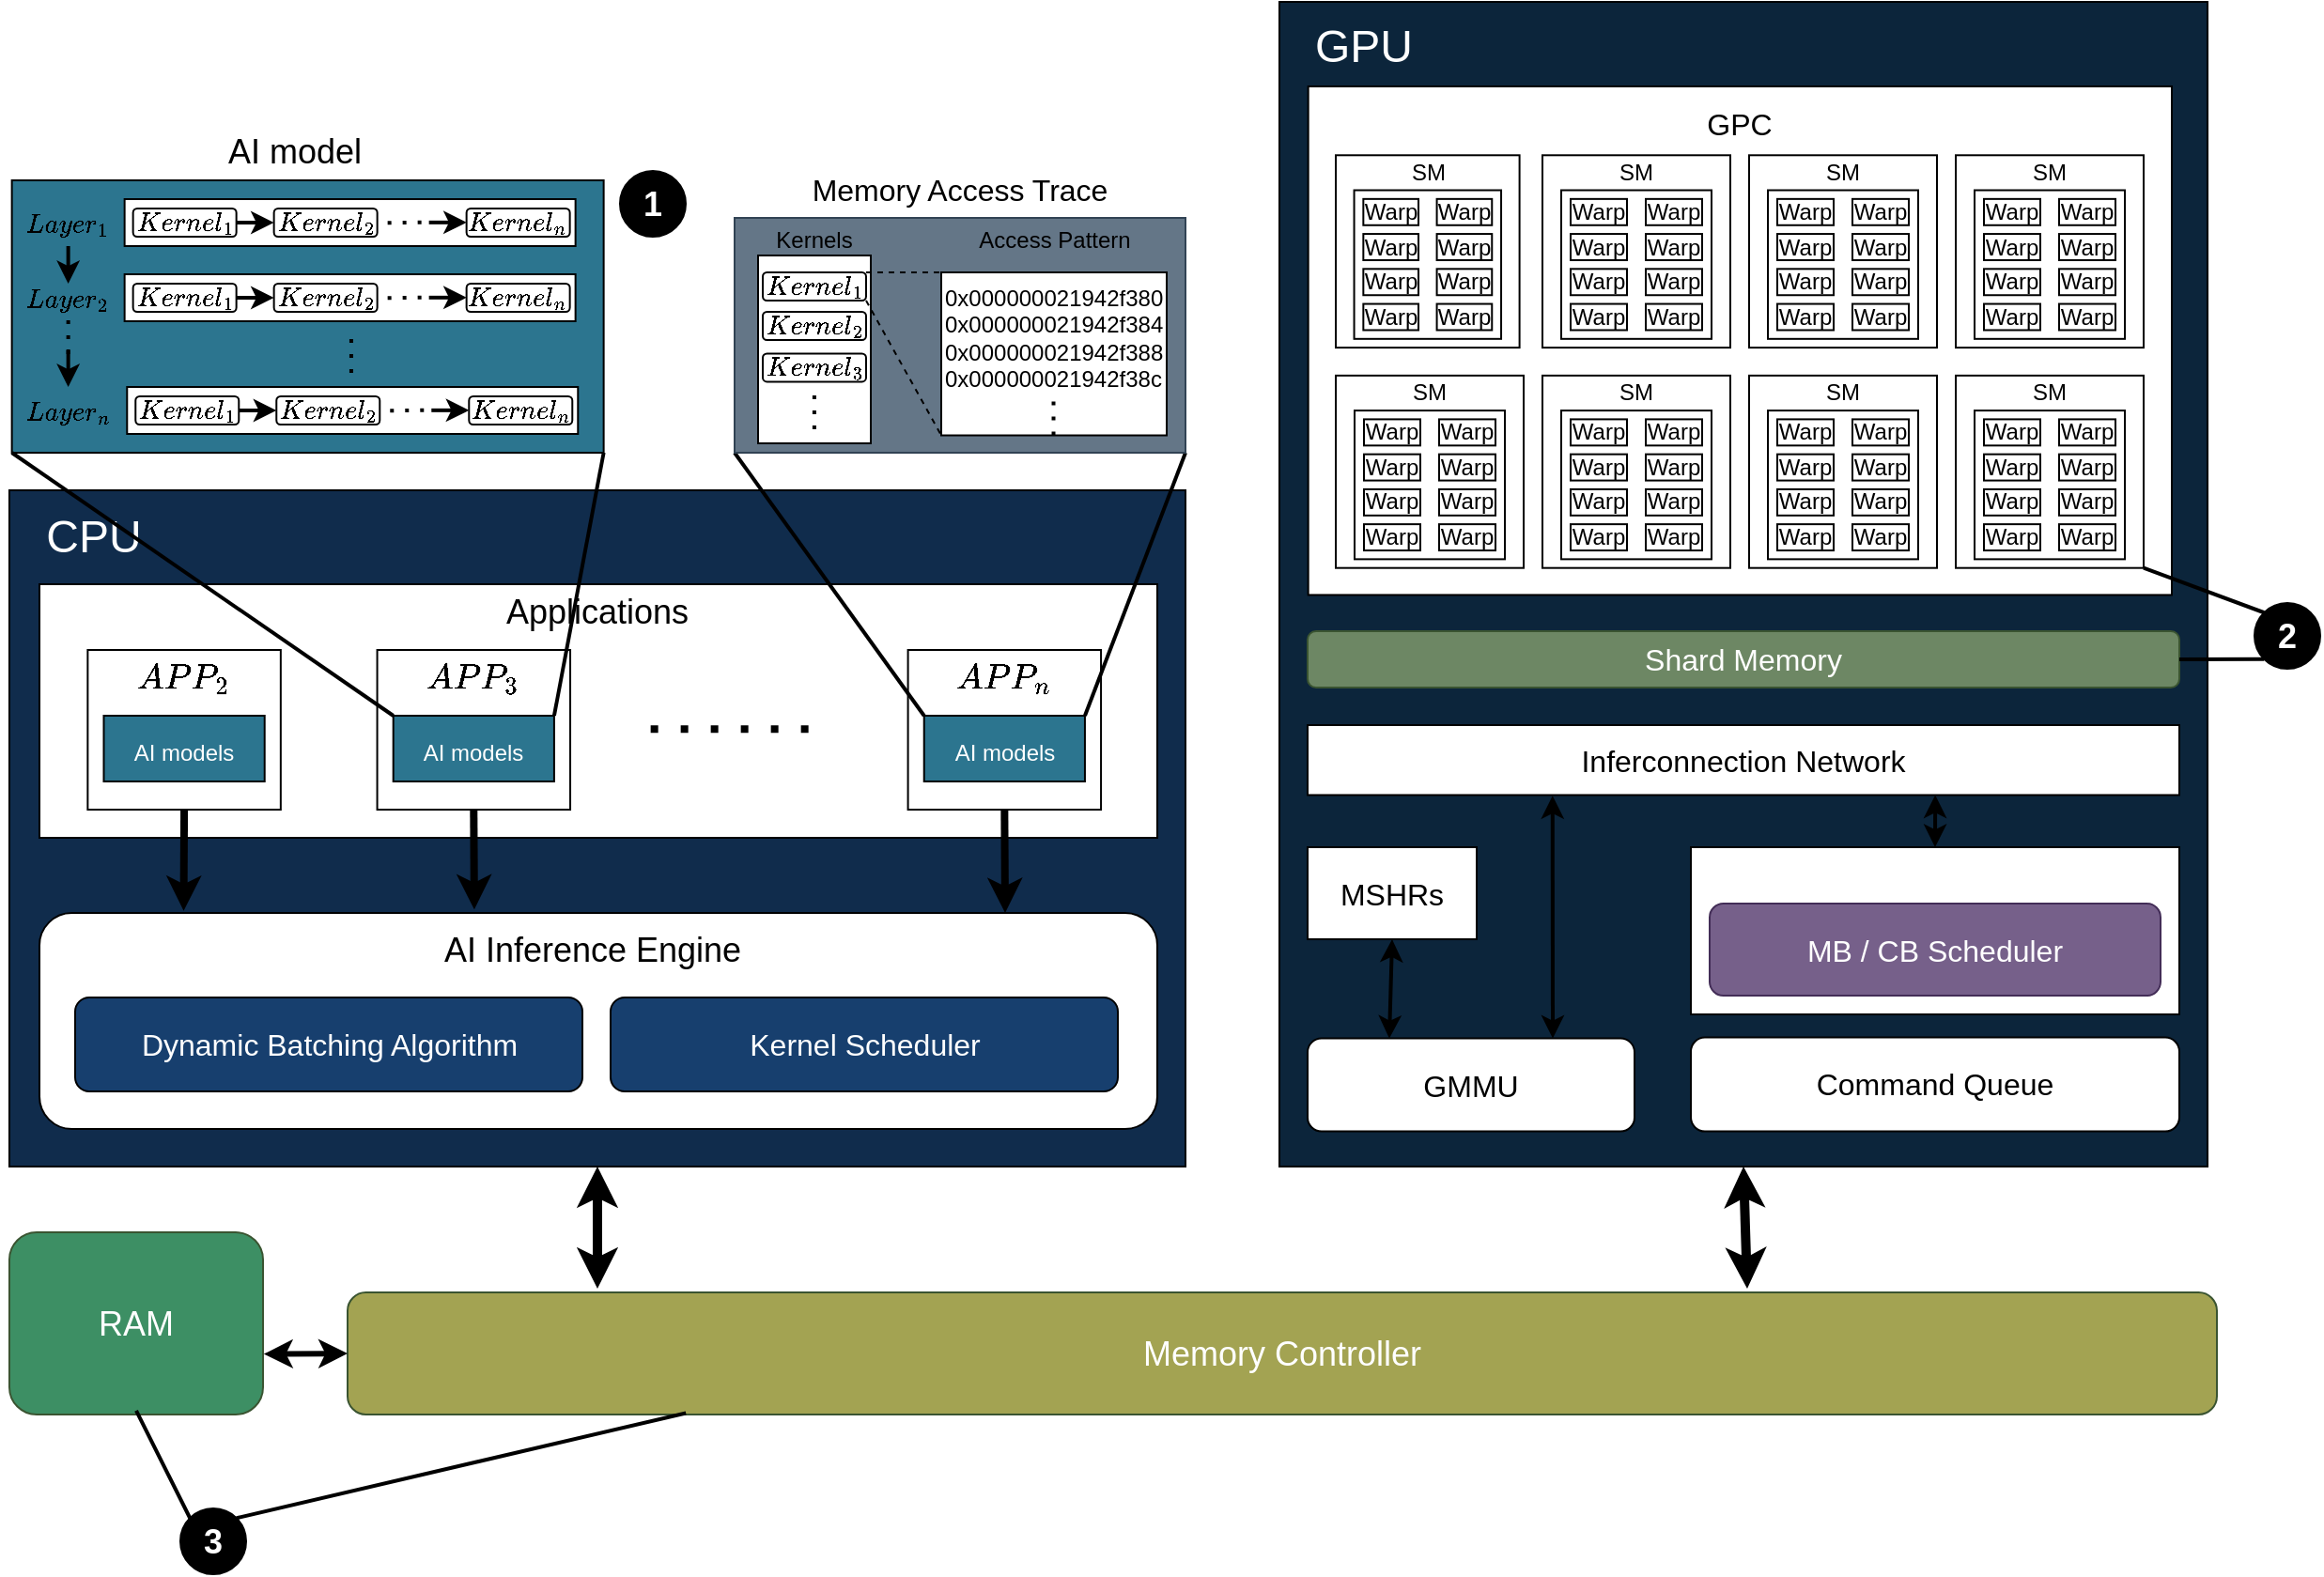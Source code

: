 <mxfile version="20.8.10" type="device" pages="2"><diagram name="Framework" id="-M7D6U7aEvp7IYTkIMqj"><mxGraphModel dx="2026" dy="14" grid="1" gridSize="5" guides="1" tooltips="1" connect="1" arrows="1" fold="1" page="1" pageScale="1" pageWidth="827" pageHeight="1169" background="none" math="1" shadow="0"><root><mxCell id="0lFwS5qkjPLTo9XxPmLD-0"/><mxCell id="O6zM5P91BsrwT857ZJbo-772" value="temp" style="locked=1;" parent="0lFwS5qkjPLTo9XxPmLD-0" visible="0"/><mxCell id="O6zM5P91BsrwT857ZJbo-773" value="" style="group" parent="O6zM5P91BsrwT857ZJbo-772" vertex="1" connectable="0"><mxGeometry x="1140" y="1035" width="1030" height="115" as="geometry"/></mxCell><mxCell id="O6zM5P91BsrwT857ZJbo-774" value="" style="rounded=0;whiteSpace=wrap;html=1;fontSize=16;fillColor=#112F52;fontColor=#333333;strokeColor=#666666;" parent="O6zM5P91BsrwT857ZJbo-773" vertex="1"><mxGeometry width="1030" height="115" as="geometry"/></mxCell><mxCell id="O6zM5P91BsrwT857ZJbo-775" value="&lt;font style=&quot;font-size: 24px;&quot;&gt;HAL&lt;/font&gt;" style="text;html=1;strokeColor=none;fillColor=none;align=center;verticalAlign=middle;whiteSpace=wrap;rounded=0;fontSize=16;" parent="O6zM5P91BsrwT857ZJbo-773" vertex="1"><mxGeometry x="25" y="10" width="60" height="30" as="geometry"/></mxCell><mxCell id="O6zM5P91BsrwT857ZJbo-776" value="&lt;font style=&quot;font-size: 16px;&quot;&gt;GPU Driver&lt;/font&gt;" style="rounded=1;whiteSpace=wrap;html=1;fontSize=16;fillColor=default;" parent="O6zM5P91BsrwT857ZJbo-773" vertex="1"><mxGeometry x="45" y="50" width="940" height="45" as="geometry"/></mxCell><mxCell id="O6zM5P91BsrwT857ZJbo-1208" value="" style="group" parent="O6zM5P91BsrwT857ZJbo-772" vertex="1" connectable="0"><mxGeometry x="905" y="1038.76" width="97.5" height="125" as="geometry"/></mxCell><mxCell id="O6zM5P91BsrwT857ZJbo-1209" value="" style="shape=cylinder3;whiteSpace=wrap;html=1;boundedLbl=1;backgroundOutline=1;size=12.718;rounded=1;strokeColor=#CCCCCC;fontSize=16;fontColor=#ffffff;fillColor=#000000;" parent="O6zM5P91BsrwT857ZJbo-1208" vertex="1"><mxGeometry y="10" width="97.5" height="90" as="geometry"/></mxCell><mxCell id="O6zM5P91BsrwT857ZJbo-1210" value="" style="shape=cylinder3;whiteSpace=wrap;html=1;boundedLbl=1;backgroundOutline=1;size=9;rounded=1;strokeColor=#CCCCCC;fontSize=16;fontColor=#ffffff;fillColor=#000000;" parent="O6zM5P91BsrwT857ZJbo-1208" vertex="1"><mxGeometry y="10" width="97.5" height="70" as="geometry"/></mxCell><mxCell id="O6zM5P91BsrwT857ZJbo-1211" value="" style="shape=cylinder3;whiteSpace=wrap;html=1;boundedLbl=1;backgroundOutline=1;size=9;rounded=1;strokeColor=#CCCCCC;fontSize=16;fontColor=#ffffff;fillColor=#000000;" parent="O6zM5P91BsrwT857ZJbo-1208" vertex="1"><mxGeometry y="5" width="97.5" height="60" as="geometry"/></mxCell><mxCell id="O6zM5P91BsrwT857ZJbo-1212" value="" style="shape=cylinder3;whiteSpace=wrap;html=1;boundedLbl=1;backgroundOutline=1;size=9;rounded=1;strokeColor=#CCCCCC;fontSize=16;fontColor=#ffffff;fillColor=#000000;" parent="O6zM5P91BsrwT857ZJbo-1208" vertex="1"><mxGeometry width="97.5" height="50" as="geometry"/></mxCell><mxCell id="O6zM5P91BsrwT857ZJbo-1213" value="" style="shape=cylinder3;whiteSpace=wrap;html=1;boundedLbl=1;backgroundOutline=1;size=9;rounded=1;strokeColor=#CCCCCC;fontSize=16;fontColor=#ffffff;fillColor=#000000;" parent="O6zM5P91BsrwT857ZJbo-1208" vertex="1"><mxGeometry width="97.5" height="35" as="geometry"/></mxCell><mxCell id="O6zM5P91BsrwT857ZJbo-1214" value="SSD" style="text;html=1;strokeColor=none;fillColor=none;align=center;verticalAlign=middle;whiteSpace=wrap;rounded=0;fontSize=16;fontColor=#FFFFFF;" parent="O6zM5P91BsrwT857ZJbo-1208" vertex="1"><mxGeometry x="18.75" y="100" width="60" height="30" as="geometry"/></mxCell><mxCell id="O6zM5P91BsrwT857ZJbo-1215" style="edgeStyle=none;html=1;entryX=0.208;entryY=1.006;entryDx=0;entryDy=0;entryPerimeter=0;strokeColor=default;strokeWidth=4;fontSize=18;startArrow=classic;startFill=1;endArrow=classic;endFill=1;" parent="O6zM5P91BsrwT857ZJbo-772" edge="1"><mxGeometry relative="1" as="geometry"><mxPoint x="953.25" y="1050.76" as="sourcePoint"/><mxPoint x="954.21" y="999" as="targetPoint"/></mxGeometry></mxCell><mxCell id="0lFwS5qkjPLTo9XxPmLD-1" value="Bus" style="locked=1;" parent="0lFwS5qkjPLTo9XxPmLD-0"/><mxCell id="O6zM5P91BsrwT857ZJbo-1096" value="" style="endArrow=classic;html=1;strokeColor=default;strokeWidth=5;fontSize=18;entryX=0.5;entryY=1;entryDx=0;entryDy=0;startArrow=classic;startFill=1;" parent="0lFwS5qkjPLTo9XxPmLD-1" target="O6zM5P91BsrwT857ZJbo-800" edge="1"><mxGeometry width="50" height="50" relative="1" as="geometry"><mxPoint x="1320" y="2040" as="sourcePoint"/><mxPoint x="1791" y="2017" as="targetPoint"/></mxGeometry></mxCell><mxCell id="O6zM5P91BsrwT857ZJbo-1108" value="" style="endArrow=classic;html=1;strokeColor=default;strokeWidth=5;fontSize=18;entryX=0.5;entryY=1;entryDx=0;entryDy=0;startArrow=classic;startFill=1;" parent="0lFwS5qkjPLTo9XxPmLD-1" target="O6zM5P91BsrwT857ZJbo-1024" edge="1"><mxGeometry width="50" height="50" relative="1" as="geometry"><mxPoint x="708" y="2040" as="sourcePoint"/><mxPoint x="658.02" y="1917.76" as="targetPoint"/></mxGeometry></mxCell><mxCell id="O6zM5P91BsrwT857ZJbo-1205" value="Memory Controller" style="rounded=1;whiteSpace=wrap;html=1;fontSize=18;fillColor=#A3A352;fontColor=#ffffff;strokeColor=#3A5431;" parent="0lFwS5qkjPLTo9XxPmLD-1" vertex="1"><mxGeometry x="575" y="2042" width="995" height="65" as="geometry"/></mxCell><mxCell id="O6zM5P91BsrwT857ZJbo-1206" value="RAM" style="rounded=1;whiteSpace=wrap;html=1;fontSize=18;fillColor=#3D8F64;fontColor=#ffffff;strokeColor=#3A5431;" parent="0lFwS5qkjPLTo9XxPmLD-1" vertex="1"><mxGeometry x="395" y="2010" width="135" height="97" as="geometry"/></mxCell><mxCell id="O6zM5P91BsrwT857ZJbo-1207" value="" style="endArrow=classic;html=1;strokeColor=default;strokeWidth=3;fontSize=18;entryX=0;entryY=0.5;entryDx=0;entryDy=0;startArrow=classic;startFill=1;exitX=1.003;exitY=0.668;exitDx=0;exitDy=0;exitPerimeter=0;" parent="0lFwS5qkjPLTo9XxPmLD-1" source="O6zM5P91BsrwT857ZJbo-1206" target="O6zM5P91BsrwT857ZJbo-1205" edge="1"><mxGeometry width="50" height="50" relative="1" as="geometry"><mxPoint x="535" y="2075" as="sourcePoint"/><mxPoint x="251.02" y="2172" as="targetPoint"/></mxGeometry></mxCell><mxCell id="O6zM5P91BsrwT857ZJbo-797" value="GPU" style="locked=1;" parent="0lFwS5qkjPLTo9XxPmLD-0"/><mxCell id="O6zM5P91BsrwT857ZJbo-800" value="" style="rounded=0;whiteSpace=wrap;html=1;fontSize=16;fillColor=#0C253B;container=0;" parent="O6zM5P91BsrwT857ZJbo-797" vertex="1"><mxGeometry x="1071" y="1355" width="494" height="620" as="geometry"/></mxCell><mxCell id="O6zM5P91BsrwT857ZJbo-801" value="&lt;font style=&quot;font-size: 24px;&quot;&gt;GPU&lt;/font&gt;" style="text;html=1;strokeColor=none;fillColor=none;align=center;verticalAlign=middle;whiteSpace=wrap;rounded=0;fontSize=16;fontColor=#FFFFFF;" parent="O6zM5P91BsrwT857ZJbo-797" vertex="1"><mxGeometry x="1086.33" y="1365.001" width="60" height="27.931" as="geometry"/></mxCell><mxCell id="O6zM5P91BsrwT857ZJbo-802" value="&lt;font style=&quot;font-size: 16px;&quot;&gt;Inferconnection Network&lt;/font&gt;" style="rounded=0;whiteSpace=wrap;html=1;fillColor=default;fontSize=16;" parent="O6zM5P91BsrwT857ZJbo-797" vertex="1"><mxGeometry x="1086" y="1740" width="464" height="37.24" as="geometry"/></mxCell><mxCell id="O6zM5P91BsrwT857ZJbo-1019" value="&lt;font style=&quot;font-size: 16px;&quot;&gt;Command Queue&lt;/font&gt;" style="rounded=1;whiteSpace=wrap;html=1;fontSize=16;fillColor=default;" parent="O6zM5P91BsrwT857ZJbo-797" vertex="1"><mxGeometry x="1290" y="1906.31" width="260" height="50" as="geometry"/></mxCell><mxCell id="O6zM5P91BsrwT857ZJbo-1020" style="edgeStyle=none;html=1;strokeWidth=2;fontSize=18;startArrow=classic;startFill=1;entryX=0.72;entryY=1;entryDx=0;entryDy=0;exitX=0.5;exitY=0;exitDx=0;exitDy=0;entryPerimeter=0;" parent="O6zM5P91BsrwT857ZJbo-797" source="O6zM5P91BsrwT857ZJbo-1021" target="O6zM5P91BsrwT857ZJbo-802" edge="1"><mxGeometry relative="1" as="geometry"><mxPoint x="1563" y="1791.31" as="sourcePoint"/><mxPoint x="1802" y="1764.31" as="targetPoint"/></mxGeometry></mxCell><mxCell id="O6zM5P91BsrwT857ZJbo-1017" value="&lt;font style=&quot;font-size: 16px;&quot;&gt;GMMU&lt;/font&gt;" style="rounded=1;whiteSpace=wrap;html=1;fontSize=16;fillColor=default;" parent="O6zM5P91BsrwT857ZJbo-797" vertex="1"><mxGeometry x="1086" y="1906.76" width="174" height="49.55" as="geometry"/></mxCell><mxCell id="O6zM5P91BsrwT857ZJbo-1018" value="" style="endArrow=classic;startArrow=classic;html=1;fontSize=16;strokeWidth=2;exitX=0.75;exitY=0;exitDx=0;exitDy=0;entryX=0.281;entryY=1.01;entryDx=0;entryDy=0;entryPerimeter=0;" parent="O6zM5P91BsrwT857ZJbo-797" source="O6zM5P91BsrwT857ZJbo-1017" target="O6zM5P91BsrwT857ZJbo-802" edge="1"><mxGeometry width="50" height="50" relative="1" as="geometry"><mxPoint x="1556.13" y="1828.448" as="sourcePoint"/><mxPoint x="1243" y="1761.31" as="targetPoint"/></mxGeometry></mxCell><mxCell id="O6zM5P91BsrwT857ZJbo-1203" value="&lt;font style=&quot;font-size: 16px;&quot;&gt;MSHRs&lt;/font&gt;" style="rounded=0;whiteSpace=wrap;html=1;fontSize=16;fillColor=default;" parent="O6zM5P91BsrwT857ZJbo-797" vertex="1"><mxGeometry x="1086" y="1805" width="90" height="49" as="geometry"/></mxCell><mxCell id="O6zM5P91BsrwT857ZJbo-1204" value="" style="endArrow=classic;startArrow=classic;html=1;fontSize=16;strokeWidth=2;exitX=0.25;exitY=0;exitDx=0;exitDy=0;entryX=0.5;entryY=1;entryDx=0;entryDy=0;" parent="O6zM5P91BsrwT857ZJbo-797" source="O6zM5P91BsrwT857ZJbo-1017" target="O6zM5P91BsrwT857ZJbo-1203" edge="1"><mxGeometry width="50" height="50" relative="1" as="geometry"><mxPoint x="1190.75" y="1906.31" as="sourcePoint"/><mxPoint x="1131" y="1855" as="targetPoint"/></mxGeometry></mxCell><mxCell id="203" value="&lt;font style=&quot;font-size: 16px;&quot;&gt;Shard Memory&lt;/font&gt;" style="rounded=1;whiteSpace=wrap;html=1;fillColor=#6d8764;fontSize=16;fontColor=#ffffff;strokeColor=#3A5431;" parent="O6zM5P91BsrwT857ZJbo-797" vertex="1"><mxGeometry x="1086" y="1690" width="464" height="30" as="geometry"/></mxCell><mxCell id="clCKV_b47Eeb2iR4vhDt-237" value="" style="group" parent="O6zM5P91BsrwT857ZJbo-797" vertex="1" connectable="0"><mxGeometry x="1290" y="1805" width="260" height="89" as="geometry"/></mxCell><mxCell id="O6zM5P91BsrwT857ZJbo-1021" value="" style="rounded=0;whiteSpace=wrap;html=1;fontSize=16;fillColor=default;" parent="clCKV_b47Eeb2iR4vhDt-237" vertex="1"><mxGeometry width="260" height="89" as="geometry"/></mxCell><mxCell id="O6zM5P91BsrwT857ZJbo-1200" value="&lt;font style=&quot;font-size: 16px;&quot;&gt;GPU Controller&lt;/font&gt;" style="text;html=1;strokeColor=none;fillColor=none;align=center;verticalAlign=middle;whiteSpace=wrap;rounded=0;fontSize=16;fontColor=#FFFFFF;" parent="clCKV_b47Eeb2iR4vhDt-237" vertex="1"><mxGeometry x="62.5" width="135" height="30" as="geometry"/></mxCell><mxCell id="O6zM5P91BsrwT857ZJbo-1201" value="MB / CB Scheduler" style="rounded=1;whiteSpace=wrap;html=1;strokeColor=#432D57;fontSize=16;fontColor=#ffffff;fillColor=#76608a;" parent="clCKV_b47Eeb2iR4vhDt-237" vertex="1"><mxGeometry x="10" y="30" width="240" height="49" as="geometry"/></mxCell><mxCell id="clCKV_b47Eeb2iR4vhDt-243" value="" style="group" parent="O6zM5P91BsrwT857ZJbo-797" vertex="1" connectable="0"><mxGeometry x="1086.33" y="1400" width="459.67" height="270.72" as="geometry"/></mxCell><mxCell id="O6zM5P91BsrwT857ZJbo-805" value="" style="rounded=0;whiteSpace=wrap;html=1;fillColor=default;" parent="clCKV_b47Eeb2iR4vhDt-243" vertex="1"><mxGeometry width="459.67" height="270.72" as="geometry"/></mxCell><mxCell id="O6zM5P91BsrwT857ZJbo-870" value="" style="group" parent="clCKV_b47Eeb2iR4vhDt-243" vertex="1" connectable="0"><mxGeometry x="124.67" y="25.004" width="100" height="125.69" as="geometry"/></mxCell><mxCell id="O6zM5P91BsrwT857ZJbo-871" value="" style="rounded=0;whiteSpace=wrap;html=1;fillColor=default;" parent="O6zM5P91BsrwT857ZJbo-870" vertex="1"><mxGeometry y="11.64" width="100" height="102.414" as="geometry"/></mxCell><mxCell id="O6zM5P91BsrwT857ZJbo-872" value="SM" style="text;html=1;strokeColor=none;fillColor=none;align=center;verticalAlign=middle;whiteSpace=wrap;rounded=0;" parent="O6zM5P91BsrwT857ZJbo-870" vertex="1"><mxGeometry x="20" y="16.295" width="60" height="9.31" as="geometry"/></mxCell><mxCell id="O6zM5P91BsrwT857ZJbo-873" value="" style="rounded=0;whiteSpace=wrap;html=1;fillColor=none;" parent="O6zM5P91BsrwT857ZJbo-870" vertex="1"><mxGeometry x="10" y="30.261" width="80" height="79.138" as="geometry"/></mxCell><mxCell id="O6zM5P91BsrwT857ZJbo-874" value="Warp" style="rounded=0;whiteSpace=wrap;html=1;fillColor=none;" parent="O6zM5P91BsrwT857ZJbo-870" vertex="1"><mxGeometry x="15" y="34.916" width="30" height="13.966" as="geometry"/></mxCell><mxCell id="O6zM5P91BsrwT857ZJbo-875" value="Warp" style="rounded=0;whiteSpace=wrap;html=1;fillColor=none;" parent="O6zM5P91BsrwT857ZJbo-870" vertex="1"><mxGeometry x="15" y="53.537" width="30" height="13.966" as="geometry"/></mxCell><mxCell id="O6zM5P91BsrwT857ZJbo-876" value="Warp" style="rounded=0;whiteSpace=wrap;html=1;fillColor=none;" parent="O6zM5P91BsrwT857ZJbo-870" vertex="1"><mxGeometry x="15" y="72.157" width="30" height="13.966" as="geometry"/></mxCell><mxCell id="O6zM5P91BsrwT857ZJbo-877" value="Warp" style="rounded=0;whiteSpace=wrap;html=1;fillColor=none;" parent="O6zM5P91BsrwT857ZJbo-870" vertex="1"><mxGeometry x="15" y="90.778" width="30" height="13.966" as="geometry"/></mxCell><mxCell id="O6zM5P91BsrwT857ZJbo-878" value="Warp" style="rounded=0;whiteSpace=wrap;html=1;fillColor=none;" parent="O6zM5P91BsrwT857ZJbo-870" vertex="1"><mxGeometry x="55" y="34.916" width="30" height="13.966" as="geometry"/></mxCell><mxCell id="O6zM5P91BsrwT857ZJbo-879" value="Warp" style="rounded=0;whiteSpace=wrap;html=1;fillColor=none;" parent="O6zM5P91BsrwT857ZJbo-870" vertex="1"><mxGeometry x="55" y="53.537" width="30" height="13.966" as="geometry"/></mxCell><mxCell id="O6zM5P91BsrwT857ZJbo-880" value="Warp" style="rounded=0;whiteSpace=wrap;html=1;fillColor=none;" parent="O6zM5P91BsrwT857ZJbo-870" vertex="1"><mxGeometry x="55" y="72.157" width="30" height="13.966" as="geometry"/></mxCell><mxCell id="O6zM5P91BsrwT857ZJbo-881" value="Warp" style="rounded=0;whiteSpace=wrap;html=1;fillColor=none;" parent="O6zM5P91BsrwT857ZJbo-870" vertex="1"><mxGeometry x="55" y="90.778" width="30" height="13.966" as="geometry"/></mxCell><mxCell id="O6zM5P91BsrwT857ZJbo-883" value="" style="group" parent="clCKV_b47Eeb2iR4vhDt-243" vertex="1" connectable="0"><mxGeometry x="234.67" y="25.004" width="100" height="125.69" as="geometry"/></mxCell><mxCell id="O6zM5P91BsrwT857ZJbo-884" value="" style="rounded=0;whiteSpace=wrap;html=1;fillColor=default;" parent="O6zM5P91BsrwT857ZJbo-883" vertex="1"><mxGeometry y="11.64" width="100" height="102.414" as="geometry"/></mxCell><mxCell id="O6zM5P91BsrwT857ZJbo-885" value="SM" style="text;html=1;strokeColor=none;fillColor=none;align=center;verticalAlign=middle;whiteSpace=wrap;rounded=0;" parent="O6zM5P91BsrwT857ZJbo-883" vertex="1"><mxGeometry x="20" y="16.295" width="60" height="9.31" as="geometry"/></mxCell><mxCell id="O6zM5P91BsrwT857ZJbo-886" value="" style="rounded=0;whiteSpace=wrap;html=1;fillColor=none;" parent="O6zM5P91BsrwT857ZJbo-883" vertex="1"><mxGeometry x="10" y="30.261" width="80" height="79.138" as="geometry"/></mxCell><mxCell id="O6zM5P91BsrwT857ZJbo-887" value="Warp" style="rounded=0;whiteSpace=wrap;html=1;fillColor=none;" parent="O6zM5P91BsrwT857ZJbo-883" vertex="1"><mxGeometry x="15" y="34.916" width="30" height="13.966" as="geometry"/></mxCell><mxCell id="O6zM5P91BsrwT857ZJbo-888" value="Warp" style="rounded=0;whiteSpace=wrap;html=1;fillColor=none;" parent="O6zM5P91BsrwT857ZJbo-883" vertex="1"><mxGeometry x="15" y="53.537" width="30" height="13.966" as="geometry"/></mxCell><mxCell id="O6zM5P91BsrwT857ZJbo-889" value="Warp" style="rounded=0;whiteSpace=wrap;html=1;fillColor=none;" parent="O6zM5P91BsrwT857ZJbo-883" vertex="1"><mxGeometry x="15" y="72.157" width="30" height="13.966" as="geometry"/></mxCell><mxCell id="O6zM5P91BsrwT857ZJbo-890" value="Warp" style="rounded=0;whiteSpace=wrap;html=1;fillColor=none;" parent="O6zM5P91BsrwT857ZJbo-883" vertex="1"><mxGeometry x="15" y="90.778" width="30" height="13.966" as="geometry"/></mxCell><mxCell id="O6zM5P91BsrwT857ZJbo-891" value="Warp" style="rounded=0;whiteSpace=wrap;html=1;fillColor=none;" parent="O6zM5P91BsrwT857ZJbo-883" vertex="1"><mxGeometry x="55" y="34.916" width="30" height="13.966" as="geometry"/></mxCell><mxCell id="O6zM5P91BsrwT857ZJbo-892" value="Warp" style="rounded=0;whiteSpace=wrap;html=1;fillColor=none;" parent="O6zM5P91BsrwT857ZJbo-883" vertex="1"><mxGeometry x="55" y="53.537" width="30" height="13.966" as="geometry"/></mxCell><mxCell id="O6zM5P91BsrwT857ZJbo-893" value="Warp" style="rounded=0;whiteSpace=wrap;html=1;fillColor=none;" parent="O6zM5P91BsrwT857ZJbo-883" vertex="1"><mxGeometry x="55" y="72.157" width="30" height="13.966" as="geometry"/></mxCell><mxCell id="O6zM5P91BsrwT857ZJbo-894" value="Warp" style="rounded=0;whiteSpace=wrap;html=1;fillColor=none;" parent="O6zM5P91BsrwT857ZJbo-883" vertex="1"><mxGeometry x="55" y="90.778" width="30" height="13.966" as="geometry"/></mxCell><mxCell id="O6zM5P91BsrwT857ZJbo-896" value="" style="group" parent="clCKV_b47Eeb2iR4vhDt-243" vertex="1" connectable="0"><mxGeometry x="344.67" y="25.004" width="100" height="125.69" as="geometry"/></mxCell><mxCell id="O6zM5P91BsrwT857ZJbo-897" value="" style="rounded=0;whiteSpace=wrap;html=1;fillColor=default;" parent="O6zM5P91BsrwT857ZJbo-896" vertex="1"><mxGeometry y="11.64" width="100" height="102.414" as="geometry"/></mxCell><mxCell id="O6zM5P91BsrwT857ZJbo-898" value="SM" style="text;html=1;strokeColor=none;fillColor=none;align=center;verticalAlign=middle;whiteSpace=wrap;rounded=0;" parent="O6zM5P91BsrwT857ZJbo-896" vertex="1"><mxGeometry x="20" y="16.295" width="60" height="9.31" as="geometry"/></mxCell><mxCell id="O6zM5P91BsrwT857ZJbo-899" value="" style="rounded=0;whiteSpace=wrap;html=1;fillColor=none;" parent="O6zM5P91BsrwT857ZJbo-896" vertex="1"><mxGeometry x="10" y="30.261" width="80" height="79.138" as="geometry"/></mxCell><mxCell id="O6zM5P91BsrwT857ZJbo-900" value="Warp" style="rounded=0;whiteSpace=wrap;html=1;fillColor=none;" parent="O6zM5P91BsrwT857ZJbo-896" vertex="1"><mxGeometry x="15" y="34.916" width="30" height="13.966" as="geometry"/></mxCell><mxCell id="O6zM5P91BsrwT857ZJbo-901" value="Warp" style="rounded=0;whiteSpace=wrap;html=1;fillColor=none;" parent="O6zM5P91BsrwT857ZJbo-896" vertex="1"><mxGeometry x="15" y="53.537" width="30" height="13.966" as="geometry"/></mxCell><mxCell id="O6zM5P91BsrwT857ZJbo-902" value="Warp" style="rounded=0;whiteSpace=wrap;html=1;fillColor=none;" parent="O6zM5P91BsrwT857ZJbo-896" vertex="1"><mxGeometry x="15" y="72.157" width="30" height="13.966" as="geometry"/></mxCell><mxCell id="O6zM5P91BsrwT857ZJbo-903" value="Warp" style="rounded=0;whiteSpace=wrap;html=1;fillColor=none;" parent="O6zM5P91BsrwT857ZJbo-896" vertex="1"><mxGeometry x="15" y="90.778" width="30" height="13.966" as="geometry"/></mxCell><mxCell id="O6zM5P91BsrwT857ZJbo-904" value="Warp" style="rounded=0;whiteSpace=wrap;html=1;fillColor=none;" parent="O6zM5P91BsrwT857ZJbo-896" vertex="1"><mxGeometry x="55" y="34.916" width="30" height="13.966" as="geometry"/></mxCell><mxCell id="O6zM5P91BsrwT857ZJbo-905" value="Warp" style="rounded=0;whiteSpace=wrap;html=1;fillColor=none;" parent="O6zM5P91BsrwT857ZJbo-896" vertex="1"><mxGeometry x="55" y="53.537" width="30" height="13.966" as="geometry"/></mxCell><mxCell id="O6zM5P91BsrwT857ZJbo-906" value="Warp" style="rounded=0;whiteSpace=wrap;html=1;fillColor=none;" parent="O6zM5P91BsrwT857ZJbo-896" vertex="1"><mxGeometry x="55" y="72.157" width="30" height="13.966" as="geometry"/></mxCell><mxCell id="O6zM5P91BsrwT857ZJbo-907" value="Warp" style="rounded=0;whiteSpace=wrap;html=1;fillColor=none;" parent="O6zM5P91BsrwT857ZJbo-896" vertex="1"><mxGeometry x="55" y="90.778" width="30" height="13.966" as="geometry"/></mxCell><mxCell id="O6zM5P91BsrwT857ZJbo-909" value="GPC" style="text;html=1;strokeColor=none;fillColor=none;align=center;verticalAlign=middle;whiteSpace=wrap;rounded=0;fontSize=16;" parent="clCKV_b47Eeb2iR4vhDt-243" vertex="1"><mxGeometry x="199.84" y="15.003" width="60" height="9.31" as="geometry"/></mxCell><mxCell id="O6zM5P91BsrwT857ZJbo-818" value="" style="group" parent="clCKV_b47Eeb2iR4vhDt-243" vertex="1" connectable="0"><mxGeometry x="14.67" y="139.999" width="100" height="125.69" as="geometry"/></mxCell><mxCell id="O6zM5P91BsrwT857ZJbo-819" value="" style="rounded=0;whiteSpace=wrap;html=1;fillColor=default;" parent="O6zM5P91BsrwT857ZJbo-818" vertex="1"><mxGeometry y="13.93" width="100" height="102.414" as="geometry"/></mxCell><mxCell id="O6zM5P91BsrwT857ZJbo-820" value="SM" style="text;html=1;strokeColor=none;fillColor=none;align=center;verticalAlign=middle;whiteSpace=wrap;rounded=0;" parent="O6zM5P91BsrwT857ZJbo-818" vertex="1"><mxGeometry x="20" y="18.585" width="60" height="9.31" as="geometry"/></mxCell><mxCell id="O6zM5P91BsrwT857ZJbo-821" value="" style="rounded=0;whiteSpace=wrap;html=1;fillColor=none;" parent="O6zM5P91BsrwT857ZJbo-818" vertex="1"><mxGeometry x="10" y="32.551" width="80" height="79.138" as="geometry"/></mxCell><mxCell id="O6zM5P91BsrwT857ZJbo-822" value="Warp" style="rounded=0;whiteSpace=wrap;html=1;fillColor=none;" parent="O6zM5P91BsrwT857ZJbo-818" vertex="1"><mxGeometry x="15" y="37.206" width="30" height="13.966" as="geometry"/></mxCell><mxCell id="O6zM5P91BsrwT857ZJbo-823" value="Warp" style="rounded=0;whiteSpace=wrap;html=1;fillColor=none;" parent="O6zM5P91BsrwT857ZJbo-818" vertex="1"><mxGeometry x="15" y="55.827" width="30" height="13.966" as="geometry"/></mxCell><mxCell id="O6zM5P91BsrwT857ZJbo-824" value="Warp" style="rounded=0;whiteSpace=wrap;html=1;fillColor=none;" parent="O6zM5P91BsrwT857ZJbo-818" vertex="1"><mxGeometry x="15" y="74.447" width="30" height="13.966" as="geometry"/></mxCell><mxCell id="O6zM5P91BsrwT857ZJbo-825" value="Warp" style="rounded=0;whiteSpace=wrap;html=1;fillColor=none;" parent="O6zM5P91BsrwT857ZJbo-818" vertex="1"><mxGeometry x="15" y="93.068" width="30" height="13.966" as="geometry"/></mxCell><mxCell id="O6zM5P91BsrwT857ZJbo-826" value="Warp" style="rounded=0;whiteSpace=wrap;html=1;fillColor=none;" parent="O6zM5P91BsrwT857ZJbo-818" vertex="1"><mxGeometry x="55" y="37.206" width="30" height="13.966" as="geometry"/></mxCell><mxCell id="O6zM5P91BsrwT857ZJbo-827" value="Warp" style="rounded=0;whiteSpace=wrap;html=1;fillColor=none;" parent="O6zM5P91BsrwT857ZJbo-818" vertex="1"><mxGeometry x="55" y="55.827" width="30" height="13.966" as="geometry"/></mxCell><mxCell id="O6zM5P91BsrwT857ZJbo-828" value="Warp" style="rounded=0;whiteSpace=wrap;html=1;fillColor=none;" parent="O6zM5P91BsrwT857ZJbo-818" vertex="1"><mxGeometry x="55" y="74.447" width="30" height="13.966" as="geometry"/></mxCell><mxCell id="O6zM5P91BsrwT857ZJbo-829" value="Warp" style="rounded=0;whiteSpace=wrap;html=1;fillColor=none;" parent="O6zM5P91BsrwT857ZJbo-818" vertex="1"><mxGeometry x="55" y="93.068" width="30" height="13.966" as="geometry"/></mxCell><mxCell id="O6zM5P91BsrwT857ZJbo-831" value="" style="group" parent="clCKV_b47Eeb2iR4vhDt-243" vertex="1" connectable="0"><mxGeometry x="124.67" y="139.999" width="100" height="125.69" as="geometry"/></mxCell><mxCell id="O6zM5P91BsrwT857ZJbo-832" value="" style="rounded=0;whiteSpace=wrap;html=1;fillColor=default;" parent="O6zM5P91BsrwT857ZJbo-831" vertex="1"><mxGeometry y="13.93" width="100" height="102.414" as="geometry"/></mxCell><mxCell id="O6zM5P91BsrwT857ZJbo-833" value="SM" style="text;html=1;strokeColor=none;fillColor=none;align=center;verticalAlign=middle;whiteSpace=wrap;rounded=0;" parent="O6zM5P91BsrwT857ZJbo-831" vertex="1"><mxGeometry x="20" y="18.585" width="60" height="9.31" as="geometry"/></mxCell><mxCell id="O6zM5P91BsrwT857ZJbo-834" value="" style="rounded=0;whiteSpace=wrap;html=1;fillColor=none;" parent="O6zM5P91BsrwT857ZJbo-831" vertex="1"><mxGeometry x="10" y="32.551" width="80" height="79.138" as="geometry"/></mxCell><mxCell id="O6zM5P91BsrwT857ZJbo-835" value="Warp" style="rounded=0;whiteSpace=wrap;html=1;fillColor=none;" parent="O6zM5P91BsrwT857ZJbo-831" vertex="1"><mxGeometry x="15" y="37.206" width="30" height="13.966" as="geometry"/></mxCell><mxCell id="O6zM5P91BsrwT857ZJbo-836" value="Warp" style="rounded=0;whiteSpace=wrap;html=1;fillColor=none;" parent="O6zM5P91BsrwT857ZJbo-831" vertex="1"><mxGeometry x="15" y="55.827" width="30" height="13.966" as="geometry"/></mxCell><mxCell id="O6zM5P91BsrwT857ZJbo-837" value="Warp" style="rounded=0;whiteSpace=wrap;html=1;fillColor=none;" parent="O6zM5P91BsrwT857ZJbo-831" vertex="1"><mxGeometry x="15" y="74.447" width="30" height="13.966" as="geometry"/></mxCell><mxCell id="O6zM5P91BsrwT857ZJbo-838" value="Warp" style="rounded=0;whiteSpace=wrap;html=1;fillColor=none;" parent="O6zM5P91BsrwT857ZJbo-831" vertex="1"><mxGeometry x="15" y="93.068" width="30" height="13.966" as="geometry"/></mxCell><mxCell id="O6zM5P91BsrwT857ZJbo-839" value="Warp" style="rounded=0;whiteSpace=wrap;html=1;fillColor=none;" parent="O6zM5P91BsrwT857ZJbo-831" vertex="1"><mxGeometry x="55" y="37.206" width="30" height="13.966" as="geometry"/></mxCell><mxCell id="O6zM5P91BsrwT857ZJbo-840" value="Warp" style="rounded=0;whiteSpace=wrap;html=1;fillColor=none;" parent="O6zM5P91BsrwT857ZJbo-831" vertex="1"><mxGeometry x="55" y="55.827" width="30" height="13.966" as="geometry"/></mxCell><mxCell id="O6zM5P91BsrwT857ZJbo-841" value="Warp" style="rounded=0;whiteSpace=wrap;html=1;fillColor=none;" parent="O6zM5P91BsrwT857ZJbo-831" vertex="1"><mxGeometry x="55" y="74.447" width="30" height="13.966" as="geometry"/></mxCell><mxCell id="O6zM5P91BsrwT857ZJbo-842" value="Warp" style="rounded=0;whiteSpace=wrap;html=1;fillColor=none;" parent="O6zM5P91BsrwT857ZJbo-831" vertex="1"><mxGeometry x="55" y="93.068" width="30" height="13.966" as="geometry"/></mxCell><mxCell id="O6zM5P91BsrwT857ZJbo-844" value="" style="group" parent="clCKV_b47Eeb2iR4vhDt-243" vertex="1" connectable="0"><mxGeometry x="234.67" y="139.999" width="100" height="125.69" as="geometry"/></mxCell><mxCell id="O6zM5P91BsrwT857ZJbo-845" value="" style="rounded=0;whiteSpace=wrap;html=1;fillColor=default;" parent="O6zM5P91BsrwT857ZJbo-844" vertex="1"><mxGeometry y="13.93" width="100" height="102.414" as="geometry"/></mxCell><mxCell id="O6zM5P91BsrwT857ZJbo-846" value="SM" style="text;html=1;strokeColor=none;fillColor=none;align=center;verticalAlign=middle;whiteSpace=wrap;rounded=0;" parent="O6zM5P91BsrwT857ZJbo-844" vertex="1"><mxGeometry x="20" y="18.585" width="60" height="9.31" as="geometry"/></mxCell><mxCell id="O6zM5P91BsrwT857ZJbo-847" value="" style="rounded=0;whiteSpace=wrap;html=1;fillColor=none;" parent="O6zM5P91BsrwT857ZJbo-844" vertex="1"><mxGeometry x="10" y="32.551" width="80" height="79.138" as="geometry"/></mxCell><mxCell id="O6zM5P91BsrwT857ZJbo-848" value="Warp" style="rounded=0;whiteSpace=wrap;html=1;fillColor=none;" parent="O6zM5P91BsrwT857ZJbo-844" vertex="1"><mxGeometry x="15" y="37.206" width="30" height="13.966" as="geometry"/></mxCell><mxCell id="O6zM5P91BsrwT857ZJbo-849" value="Warp" style="rounded=0;whiteSpace=wrap;html=1;fillColor=none;" parent="O6zM5P91BsrwT857ZJbo-844" vertex="1"><mxGeometry x="15" y="55.827" width="30" height="13.966" as="geometry"/></mxCell><mxCell id="O6zM5P91BsrwT857ZJbo-850" value="Warp" style="rounded=0;whiteSpace=wrap;html=1;fillColor=none;" parent="O6zM5P91BsrwT857ZJbo-844" vertex="1"><mxGeometry x="15" y="74.447" width="30" height="13.966" as="geometry"/></mxCell><mxCell id="O6zM5P91BsrwT857ZJbo-851" value="Warp" style="rounded=0;whiteSpace=wrap;html=1;fillColor=none;" parent="O6zM5P91BsrwT857ZJbo-844" vertex="1"><mxGeometry x="15" y="93.068" width="30" height="13.966" as="geometry"/></mxCell><mxCell id="O6zM5P91BsrwT857ZJbo-852" value="Warp" style="rounded=0;whiteSpace=wrap;html=1;fillColor=none;" parent="O6zM5P91BsrwT857ZJbo-844" vertex="1"><mxGeometry x="55" y="37.206" width="30" height="13.966" as="geometry"/></mxCell><mxCell id="O6zM5P91BsrwT857ZJbo-853" value="Warp" style="rounded=0;whiteSpace=wrap;html=1;fillColor=none;" parent="O6zM5P91BsrwT857ZJbo-844" vertex="1"><mxGeometry x="55" y="55.827" width="30" height="13.966" as="geometry"/></mxCell><mxCell id="O6zM5P91BsrwT857ZJbo-854" value="Warp" style="rounded=0;whiteSpace=wrap;html=1;fillColor=none;" parent="O6zM5P91BsrwT857ZJbo-844" vertex="1"><mxGeometry x="55" y="74.447" width="30" height="13.966" as="geometry"/></mxCell><mxCell id="O6zM5P91BsrwT857ZJbo-855" value="Warp" style="rounded=0;whiteSpace=wrap;html=1;fillColor=none;" parent="O6zM5P91BsrwT857ZJbo-844" vertex="1"><mxGeometry x="55" y="93.068" width="30" height="13.966" as="geometry"/></mxCell><mxCell id="O6zM5P91BsrwT857ZJbo-857" value="" style="group" parent="clCKV_b47Eeb2iR4vhDt-243" vertex="1" connectable="0"><mxGeometry x="344.67" y="139.999" width="100" height="125.69" as="geometry"/></mxCell><mxCell id="O6zM5P91BsrwT857ZJbo-858" value="" style="rounded=0;whiteSpace=wrap;html=1;fillColor=default;" parent="O6zM5P91BsrwT857ZJbo-857" vertex="1"><mxGeometry y="13.93" width="100" height="102.414" as="geometry"/></mxCell><mxCell id="O6zM5P91BsrwT857ZJbo-859" value="SM" style="text;html=1;strokeColor=none;fillColor=none;align=center;verticalAlign=middle;whiteSpace=wrap;rounded=0;" parent="O6zM5P91BsrwT857ZJbo-857" vertex="1"><mxGeometry x="20" y="18.585" width="60" height="9.31" as="geometry"/></mxCell><mxCell id="O6zM5P91BsrwT857ZJbo-860" value="" style="rounded=0;whiteSpace=wrap;html=1;fillColor=none;" parent="O6zM5P91BsrwT857ZJbo-857" vertex="1"><mxGeometry x="10" y="32.551" width="80" height="79.138" as="geometry"/></mxCell><mxCell id="O6zM5P91BsrwT857ZJbo-861" value="Warp" style="rounded=0;whiteSpace=wrap;html=1;fillColor=none;" parent="O6zM5P91BsrwT857ZJbo-857" vertex="1"><mxGeometry x="15" y="37.206" width="30" height="13.966" as="geometry"/></mxCell><mxCell id="O6zM5P91BsrwT857ZJbo-862" value="Warp" style="rounded=0;whiteSpace=wrap;html=1;fillColor=none;" parent="O6zM5P91BsrwT857ZJbo-857" vertex="1"><mxGeometry x="15" y="55.827" width="30" height="13.966" as="geometry"/></mxCell><mxCell id="O6zM5P91BsrwT857ZJbo-863" value="Warp" style="rounded=0;whiteSpace=wrap;html=1;fillColor=none;" parent="O6zM5P91BsrwT857ZJbo-857" vertex="1"><mxGeometry x="15" y="74.447" width="30" height="13.966" as="geometry"/></mxCell><mxCell id="O6zM5P91BsrwT857ZJbo-864" value="Warp" style="rounded=0;whiteSpace=wrap;html=1;fillColor=none;" parent="O6zM5P91BsrwT857ZJbo-857" vertex="1"><mxGeometry x="15" y="93.068" width="30" height="13.966" as="geometry"/></mxCell><mxCell id="O6zM5P91BsrwT857ZJbo-865" value="Warp" style="rounded=0;whiteSpace=wrap;html=1;fillColor=none;" parent="O6zM5P91BsrwT857ZJbo-857" vertex="1"><mxGeometry x="55" y="37.206" width="30" height="13.966" as="geometry"/></mxCell><mxCell id="O6zM5P91BsrwT857ZJbo-866" value="Warp" style="rounded=0;whiteSpace=wrap;html=1;fillColor=none;" parent="O6zM5P91BsrwT857ZJbo-857" vertex="1"><mxGeometry x="55" y="55.827" width="30" height="13.966" as="geometry"/></mxCell><mxCell id="O6zM5P91BsrwT857ZJbo-867" value="Warp" style="rounded=0;whiteSpace=wrap;html=1;fillColor=none;" parent="O6zM5P91BsrwT857ZJbo-857" vertex="1"><mxGeometry x="55" y="74.447" width="30" height="13.966" as="geometry"/></mxCell><mxCell id="O6zM5P91BsrwT857ZJbo-868" value="Warp" style="rounded=0;whiteSpace=wrap;html=1;fillColor=none;" parent="O6zM5P91BsrwT857ZJbo-857" vertex="1"><mxGeometry x="55" y="93.068" width="30" height="13.966" as="geometry"/></mxCell><mxCell id="clCKV_b47Eeb2iR4vhDt-238" value="" style="group" parent="clCKV_b47Eeb2iR4vhDt-243" vertex="1" connectable="0"><mxGeometry x="14.67" y="36.644" width="97.802" height="102.414" as="geometry"/></mxCell><mxCell id="O6zM5P91BsrwT857ZJbo-806" value="" style="rounded=0;whiteSpace=wrap;html=1;fillColor=default;" parent="clCKV_b47Eeb2iR4vhDt-238" vertex="1"><mxGeometry width="97.802" height="102.414" as="geometry"/></mxCell><mxCell id="O6zM5P91BsrwT857ZJbo-807" value="SM" style="text;html=1;strokeColor=none;fillColor=none;align=center;verticalAlign=middle;whiteSpace=wrap;rounded=0;" parent="clCKV_b47Eeb2iR4vhDt-238" vertex="1"><mxGeometry x="19.56" y="4.655" width="58.681" height="9.31" as="geometry"/></mxCell><mxCell id="O6zM5P91BsrwT857ZJbo-808" value="" style="rounded=0;whiteSpace=wrap;html=1;fillColor=none;" parent="clCKV_b47Eeb2iR4vhDt-238" vertex="1"><mxGeometry x="9.78" y="18.621" width="78.242" height="79.138" as="geometry"/></mxCell><mxCell id="O6zM5P91BsrwT857ZJbo-809" value="Warp" style="rounded=0;whiteSpace=wrap;html=1;fillColor=none;" parent="clCKV_b47Eeb2iR4vhDt-238" vertex="1"><mxGeometry x="14.67" y="23.276" width="29.341" height="13.966" as="geometry"/></mxCell><mxCell id="O6zM5P91BsrwT857ZJbo-810" value="Warp" style="rounded=0;whiteSpace=wrap;html=1;fillColor=none;" parent="clCKV_b47Eeb2iR4vhDt-238" vertex="1"><mxGeometry x="14.67" y="41.897" width="29.341" height="13.966" as="geometry"/></mxCell><mxCell id="O6zM5P91BsrwT857ZJbo-811" value="Warp" style="rounded=0;whiteSpace=wrap;html=1;fillColor=none;" parent="clCKV_b47Eeb2iR4vhDt-238" vertex="1"><mxGeometry x="14.67" y="60.517" width="29.341" height="13.966" as="geometry"/></mxCell><mxCell id="O6zM5P91BsrwT857ZJbo-812" value="Warp" style="rounded=0;whiteSpace=wrap;html=1;fillColor=none;" parent="clCKV_b47Eeb2iR4vhDt-238" vertex="1"><mxGeometry x="14.67" y="79.138" width="29.341" height="13.966" as="geometry"/></mxCell><mxCell id="O6zM5P91BsrwT857ZJbo-813" value="Warp" style="rounded=0;whiteSpace=wrap;html=1;fillColor=none;" parent="clCKV_b47Eeb2iR4vhDt-238" vertex="1"><mxGeometry x="53.791" y="23.276" width="29.341" height="13.966" as="geometry"/></mxCell><mxCell id="O6zM5P91BsrwT857ZJbo-814" value="Warp" style="rounded=0;whiteSpace=wrap;html=1;fillColor=none;" parent="clCKV_b47Eeb2iR4vhDt-238" vertex="1"><mxGeometry x="53.791" y="41.897" width="29.341" height="13.966" as="geometry"/></mxCell><mxCell id="O6zM5P91BsrwT857ZJbo-815" value="Warp" style="rounded=0;whiteSpace=wrap;html=1;fillColor=none;" parent="clCKV_b47Eeb2iR4vhDt-238" vertex="1"><mxGeometry x="53.791" y="60.517" width="29.341" height="13.966" as="geometry"/></mxCell><mxCell id="O6zM5P91BsrwT857ZJbo-816" value="Warp" style="rounded=0;whiteSpace=wrap;html=1;fillColor=none;" parent="clCKV_b47Eeb2iR4vhDt-238" vertex="1"><mxGeometry x="53.791" y="79.138" width="29.341" height="13.966" as="geometry"/></mxCell><mxCell id="O6zM5P91BsrwT857ZJbo-1022" value="CPU" style="locked=1;" parent="0lFwS5qkjPLTo9XxPmLD-0"/><mxCell id="clCKV_b47Eeb2iR4vhDt-242" value="" style="group" parent="O6zM5P91BsrwT857ZJbo-1022" vertex="1" connectable="0"><mxGeometry x="395" y="1615" width="626" height="360" as="geometry"/></mxCell><mxCell id="O6zM5P91BsrwT857ZJbo-1024" value="" style="rounded=0;whiteSpace=wrap;html=1;fontSize=16;fillColor=#102c4c;" parent="clCKV_b47Eeb2iR4vhDt-242" vertex="1"><mxGeometry width="626" height="360" as="geometry"/></mxCell><mxCell id="O6zM5P91BsrwT857ZJbo-1025" value="&lt;font style=&quot;font-size: 24px;&quot;&gt;CPU&lt;/font&gt;" style="text;html=1;strokeColor=none;fillColor=none;align=center;verticalAlign=middle;whiteSpace=wrap;rounded=0;fontSize=16;fontColor=#FFFFFF;" parent="clCKV_b47Eeb2iR4vhDt-242" vertex="1"><mxGeometry x="15" y="10" width="60" height="30" as="geometry"/></mxCell><mxCell id="O6zM5P91BsrwT857ZJbo-1026" value="" style="rounded=1;whiteSpace=wrap;html=1;fontSize=16;fillColor=default;" parent="clCKV_b47Eeb2iR4vhDt-242" vertex="1"><mxGeometry x="16" y="225" width="595" height="115" as="geometry"/></mxCell><mxCell id="O6zM5P91BsrwT857ZJbo-1027" value="&lt;span style=&quot;font-size: 18px;&quot;&gt;AI Inference Engine&lt;/span&gt;" style="text;html=1;strokeColor=none;fillColor=none;align=center;verticalAlign=middle;whiteSpace=wrap;rounded=0;fontSize=16;" parent="clCKV_b47Eeb2iR4vhDt-242" vertex="1"><mxGeometry x="210" y="230" width="201" height="30" as="geometry"/></mxCell><mxCell id="O6zM5P91BsrwT857ZJbo-1028" value="Dynamic Batching Algorithm" style="rounded=1;html=1;fontSize=16;fillColor=#173F6E;fontColor=#FFFFFF;" parent="clCKV_b47Eeb2iR4vhDt-242" vertex="1"><mxGeometry x="35" y="270" width="270" height="50" as="geometry"/></mxCell><mxCell id="O6zM5P91BsrwT857ZJbo-1029" value="Kernel Scheduler" style="rounded=1;html=1;fontSize=16;fillColor=#173F6E;fontColor=#FFFFFF;" parent="clCKV_b47Eeb2iR4vhDt-242" vertex="1"><mxGeometry x="320" y="270" width="270" height="50" as="geometry"/></mxCell><mxCell id="O6zM5P91BsrwT857ZJbo-1033" value="" style="group;fillColor=#102C4C;" parent="clCKV_b47Eeb2iR4vhDt-242" vertex="1" connectable="0"><mxGeometry x="16" y="50" width="595" height="135" as="geometry"/></mxCell><mxCell id="O6zM5P91BsrwT857ZJbo-1034" value="" style="rounded=0;whiteSpace=wrap;html=1;fontSize=16;" parent="O6zM5P91BsrwT857ZJbo-1033" vertex="1"><mxGeometry width="595" height="135" as="geometry"/></mxCell><mxCell id="O6zM5P91BsrwT857ZJbo-1035" value="&lt;font style=&quot;font-size: 18px;&quot;&gt;Applications&lt;/font&gt;" style="text;html=1;strokeColor=none;fillColor=none;align=center;verticalAlign=middle;whiteSpace=wrap;rounded=0;fontSize=16;" parent="O6zM5P91BsrwT857ZJbo-1033" vertex="1"><mxGeometry x="211.46" width="172.079" height="30" as="geometry"/></mxCell><mxCell id="O6zM5P91BsrwT857ZJbo-1036" value="" style="group" parent="O6zM5P91BsrwT857ZJbo-1033" vertex="1" connectable="0"><mxGeometry x="25.683" y="35" width="102.734" height="85" as="geometry"/></mxCell><mxCell id="O6zM5P91BsrwT857ZJbo-1037" value="" style="rounded=0;whiteSpace=wrap;html=1;fontSize=16;fillColor=none;" parent="O6zM5P91BsrwT857ZJbo-1036" vertex="1"><mxGeometry width="102.734" height="85" as="geometry"/></mxCell><mxCell id="O6zM5P91BsrwT857ZJbo-1038" value="$$APP_2$$" style="text;html=1;strokeColor=none;fillColor=none;align=center;verticalAlign=middle;whiteSpace=wrap;rounded=0;fontSize=16;" parent="O6zM5P91BsrwT857ZJbo-1036" vertex="1"><mxGeometry x="25.683" width="51.367" height="30" as="geometry"/></mxCell><mxCell id="O6zM5P91BsrwT857ZJbo-1039" value="&lt;font style=&quot;font-size: 12px;&quot;&gt;AI models&lt;/font&gt;" style="rounded=0;whiteSpace=wrap;html=1;fontSize=16;fillColor=#2C758F;fontColor=#FFFFFF;" parent="O6zM5P91BsrwT857ZJbo-1036" vertex="1"><mxGeometry x="8.561" y="35" width="85.612" height="35" as="geometry"/></mxCell><mxCell id="O6zM5P91BsrwT857ZJbo-1040" value="" style="group" parent="O6zM5P91BsrwT857ZJbo-1033" vertex="1" connectable="0"><mxGeometry x="179.784" y="35" width="102.734" height="85" as="geometry"/></mxCell><mxCell id="O6zM5P91BsrwT857ZJbo-1041" value="" style="rounded=0;whiteSpace=wrap;html=1;fontSize=16;fillColor=none;" parent="O6zM5P91BsrwT857ZJbo-1040" vertex="1"><mxGeometry width="102.734" height="85" as="geometry"/></mxCell><mxCell id="O6zM5P91BsrwT857ZJbo-1042" value="$$APP_3$$" style="text;html=1;strokeColor=none;fillColor=none;align=center;verticalAlign=middle;whiteSpace=wrap;rounded=0;fontSize=16;" parent="O6zM5P91BsrwT857ZJbo-1040" vertex="1"><mxGeometry x="25.683" width="51.367" height="30" as="geometry"/></mxCell><mxCell id="O6zM5P91BsrwT857ZJbo-1043" value="&lt;font style=&quot;font-size: 12px;&quot;&gt;AI models&lt;/font&gt;" style="rounded=0;whiteSpace=wrap;html=1;fontSize=16;fillColor=#2C758F;fontColor=#FFFFFF;" parent="O6zM5P91BsrwT857ZJbo-1040" vertex="1"><mxGeometry x="8.561" y="35" width="85.612" height="35" as="geometry"/></mxCell><mxCell id="O6zM5P91BsrwT857ZJbo-1044" value="" style="group" parent="O6zM5P91BsrwT857ZJbo-1033" vertex="1" connectable="0"><mxGeometry x="462.302" y="35" width="102.734" height="85" as="geometry"/></mxCell><mxCell id="O6zM5P91BsrwT857ZJbo-1045" value="" style="rounded=0;whiteSpace=wrap;html=1;fontSize=16;fillColor=none;" parent="O6zM5P91BsrwT857ZJbo-1044" vertex="1"><mxGeometry width="102.734" height="85" as="geometry"/></mxCell><mxCell id="O6zM5P91BsrwT857ZJbo-1046" value="$$APP_n$$" style="text;html=1;strokeColor=none;fillColor=none;align=center;verticalAlign=middle;whiteSpace=wrap;rounded=0;fontSize=16;" parent="O6zM5P91BsrwT857ZJbo-1044" vertex="1"><mxGeometry x="25.683" width="51.367" height="30" as="geometry"/></mxCell><mxCell id="O6zM5P91BsrwT857ZJbo-1047" value="&lt;font style=&quot;font-size: 12px;&quot;&gt;AI models&lt;/font&gt;" style="rounded=0;whiteSpace=wrap;html=1;fontSize=16;fillColor=#2C758F;fontColor=#FFFFFF;" parent="O6zM5P91BsrwT857ZJbo-1044" vertex="1"><mxGeometry x="8.561" y="35" width="85.612" height="35" as="geometry"/></mxCell><mxCell id="O6zM5P91BsrwT857ZJbo-1048" value="" style="endArrow=none;dashed=1;html=1;dashPattern=1 3;strokeWidth=4;fontSize=16;" parent="O6zM5P91BsrwT857ZJbo-1033" edge="1"><mxGeometry width="50" height="50" relative="1" as="geometry"><mxPoint x="325.324" y="77.07" as="sourcePoint"/><mxPoint x="410.935" y="77.07" as="targetPoint"/></mxGeometry></mxCell><mxCell id="O6zM5P91BsrwT857ZJbo-1030" style="edgeStyle=none;html=1;exitX=0.5;exitY=1;exitDx=0;exitDy=0;strokeWidth=4;fontSize=16;entryX=0.129;entryY=-0.01;entryDx=0;entryDy=0;entryPerimeter=0;" parent="clCKV_b47Eeb2iR4vhDt-242" source="O6zM5P91BsrwT857ZJbo-1037" target="O6zM5P91BsrwT857ZJbo-1026" edge="1"><mxGeometry relative="1" as="geometry"><mxPoint x="6" y="225" as="targetPoint"/></mxGeometry></mxCell><mxCell id="O6zM5P91BsrwT857ZJbo-1031" style="edgeStyle=none;html=1;exitX=0.5;exitY=1;exitDx=0;exitDy=0;strokeWidth=4;fontSize=16;entryX=0.389;entryY=-0.016;entryDx=0;entryDy=0;entryPerimeter=0;" parent="clCKV_b47Eeb2iR4vhDt-242" source="O6zM5P91BsrwT857ZJbo-1041" target="O6zM5P91BsrwT857ZJbo-1026" edge="1"><mxGeometry relative="1" as="geometry"><mxPoint x="186" y="225" as="targetPoint"/></mxGeometry></mxCell><mxCell id="O6zM5P91BsrwT857ZJbo-1032" style="edgeStyle=none;html=1;exitX=0.5;exitY=1;exitDx=0;exitDy=0;strokeWidth=4;fontSize=16;" parent="clCKV_b47Eeb2iR4vhDt-242" source="O6zM5P91BsrwT857ZJbo-1045" edge="1"><mxGeometry relative="1" as="geometry"><mxPoint x="530" y="225" as="targetPoint"/></mxGeometry></mxCell><mxCell id="O6zM5P91BsrwT857ZJbo-1049" value="NN" style="locked=1;" parent="0lFwS5qkjPLTo9XxPmLD-0"/><mxCell id="109" value="" style="endArrow=none;html=1;strokeWidth=2;fontSize=16;exitX=1;exitY=0;exitDx=0;exitDy=0;entryX=1;entryY=1;entryDx=0;entryDy=0;" parent="O6zM5P91BsrwT857ZJbo-1049" source="O6zM5P91BsrwT857ZJbo-1047" target="112" edge="1"><mxGeometry width="50" height="50" relative="1" as="geometry"><mxPoint x="631" y="1677" as="sourcePoint"/><mxPoint x="596" y="1402" as="targetPoint"/></mxGeometry></mxCell><mxCell id="110" value="" style="endArrow=none;html=1;strokeWidth=2;fontSize=16;exitX=0;exitY=0;exitDx=0;exitDy=0;entryX=0;entryY=1;entryDx=0;entryDy=0;" parent="O6zM5P91BsrwT857ZJbo-1049" source="O6zM5P91BsrwT857ZJbo-1047" target="112" edge="1"><mxGeometry width="50" height="50" relative="1" as="geometry"><mxPoint x="531" y="1677" as="sourcePoint"/><mxPoint x="262.32" y="1612" as="targetPoint"/></mxGeometry></mxCell><mxCell id="111" value="" style="group" parent="O6zM5P91BsrwT857ZJbo-1049" vertex="1" connectable="0"><mxGeometry x="781" y="1440" width="240" height="155" as="geometry"/></mxCell><mxCell id="112" value="" style="rounded=0;whiteSpace=wrap;html=1;strokeColor=#314354;fontSize=18;fillColor=#647687;fontColor=#ffffff;" parent="111" vertex="1"><mxGeometry y="30" width="240" height="125" as="geometry"/></mxCell><mxCell id="113" value="&lt;font style=&quot;font-size: 16px;&quot;&gt;Memory Access Trace&lt;/font&gt;" style="text;html=1;strokeColor=none;fillColor=none;align=center;verticalAlign=middle;whiteSpace=wrap;rounded=0;fontSize=16;" parent="111" vertex="1"><mxGeometry x="10" width="220" height="30" as="geometry"/></mxCell><mxCell id="114" value="" style="rounded=0;whiteSpace=wrap;html=1;strokeColor=default;fontSize=18;fillColor=default;" parent="111" vertex="1"><mxGeometry x="12.5" y="50" width="60" height="100" as="geometry"/></mxCell><mxCell id="115" value="$$Kernel_1$$" style="rounded=1;whiteSpace=wrap;html=1;" parent="111" vertex="1"><mxGeometry x="15.0" y="59" width="55" height="15" as="geometry"/></mxCell><mxCell id="116" value="$$Kernel_2$$" style="rounded=1;whiteSpace=wrap;html=1;" parent="111" vertex="1"><mxGeometry x="15.0" y="80" width="55" height="15" as="geometry"/></mxCell><mxCell id="117" value="$$Kernel_3$$" style="rounded=1;whiteSpace=wrap;html=1;" parent="111" vertex="1"><mxGeometry x="15.0" y="102.24" width="55" height="15" as="geometry"/></mxCell><mxCell id="118" value="&lt;font style=&quot;font-size: 12px;&quot;&gt;Kernels&lt;/font&gt;" style="text;html=1;strokeColor=none;fillColor=none;align=center;verticalAlign=middle;whiteSpace=wrap;rounded=0;fontSize=18;" parent="111" vertex="1"><mxGeometry x="5" y="30" width="75" height="20" as="geometry"/></mxCell><mxCell id="119" value="" style="endArrow=none;dashed=1;html=1;dashPattern=1 3;strokeWidth=2;fontSize=16;" parent="111" edge="1"><mxGeometry width="50" height="50" relative="1" as="geometry"><mxPoint x="42.44" y="142.5" as="sourcePoint"/><mxPoint x="42.44" y="120" as="targetPoint"/></mxGeometry></mxCell><mxCell id="120" value="" style="endArrow=none;html=1;dashed=1;strokeColor=default;strokeWidth=1;fontSize=18;exitX=1;exitY=0;exitDx=0;exitDy=0;entryX=0;entryY=0;entryDx=0;entryDy=0;" parent="111" source="115" target="123" edge="1"><mxGeometry width="50" height="50" relative="1" as="geometry"><mxPoint x="125" y="95" as="sourcePoint"/><mxPoint x="175" y="45" as="targetPoint"/></mxGeometry></mxCell><mxCell id="121" value="" style="endArrow=none;html=1;dashed=1;strokeColor=default;strokeWidth=1;fontSize=18;exitX=1;exitY=1;exitDx=0;exitDy=0;entryX=0;entryY=1;entryDx=0;entryDy=0;" parent="111" source="115" target="123" edge="1"><mxGeometry width="50" height="50" relative="1" as="geometry"><mxPoint x="75" y="64" as="sourcePoint"/><mxPoint x="125.0" y="55" as="targetPoint"/></mxGeometry></mxCell><mxCell id="122" value="" style="group;fillColor=default;" parent="111" vertex="1" connectable="0"><mxGeometry x="110" y="59" width="120" height="86.76" as="geometry"/></mxCell><mxCell id="123" value="&lt;font style=&quot;font-size: 12px;&quot;&gt;0x000000021942f380 0x000000021942f384 0x000000021942f388 0x000000021942f38c&lt;/font&gt;" style="rounded=0;whiteSpace=wrap;html=1;strokeColor=default;fontSize=12;fillColor=none;align=left;verticalAlign=top;" parent="122" vertex="1"><mxGeometry width="120" height="86.76" as="geometry"/></mxCell><mxCell id="124" value="" style="endArrow=none;dashed=1;html=1;dashPattern=1 3;strokeWidth=2;fontSize=16;" parent="122" edge="1"><mxGeometry width="50" height="50" relative="1" as="geometry"><mxPoint x="59.76" y="86.758" as="sourcePoint"/><mxPoint x="59.76" y="65.991" as="targetPoint"/></mxGeometry></mxCell><mxCell id="125" value="&lt;font style=&quot;font-size: 12px;&quot;&gt;Access Pattern&lt;/font&gt;" style="text;html=1;strokeColor=none;fillColor=none;align=center;verticalAlign=middle;whiteSpace=wrap;rounded=0;fontSize=18;" parent="111" vertex="1"><mxGeometry x="123.75" y="30" width="92.5" height="20" as="geometry"/></mxCell><mxCell id="clCKV_b47Eeb2iR4vhDt-203" value="" style="group" parent="O6zM5P91BsrwT857ZJbo-1049" vertex="1" connectable="0"><mxGeometry x="395" y="1420" width="316.32" height="175" as="geometry"/></mxCell><mxCell id="clCKV_b47Eeb2iR4vhDt-204" value="" style="rounded=0;whiteSpace=wrap;html=1;fillColor=#2C758F;" parent="clCKV_b47Eeb2iR4vhDt-203" vertex="1"><mxGeometry x="1.32" y="30" width="315" height="145" as="geometry"/></mxCell><mxCell id="clCKV_b47Eeb2iR4vhDt-205" value="" style="endArrow=none;dashed=1;html=1;dashPattern=1 3;strokeWidth=2;fontSize=16;" parent="clCKV_b47Eeb2iR4vhDt-203" edge="1"><mxGeometry width="50" height="50" relative="1" as="geometry"><mxPoint x="31.32" y="122.5" as="sourcePoint"/><mxPoint x="31.32" y="100" as="targetPoint"/></mxGeometry></mxCell><mxCell id="clCKV_b47Eeb2iR4vhDt-206" style="edgeStyle=none;html=1;exitX=1;exitY=0.5;exitDx=0;exitDy=0;strokeWidth=2;fontSize=16;" parent="clCKV_b47Eeb2iR4vhDt-203" edge="1"><mxGeometry relative="1" as="geometry"><mxPoint x="31.32" y="65" as="sourcePoint"/><mxPoint x="31.32" y="85" as="targetPoint"/></mxGeometry></mxCell><mxCell id="clCKV_b47Eeb2iR4vhDt-207" value="" style="group" parent="clCKV_b47Eeb2iR4vhDt-203" vertex="1" connectable="0"><mxGeometry y="40" width="301.32" height="25" as="geometry"/></mxCell><mxCell id="clCKV_b47Eeb2iR4vhDt-208" value="$$Layer_1$$" style="text;html=1;strokeColor=none;fillColor=none;align=center;verticalAlign=middle;whiteSpace=wrap;rounded=0;" parent="clCKV_b47Eeb2iR4vhDt-207" vertex="1"><mxGeometry y="5" width="61.32" height="15" as="geometry"/></mxCell><mxCell id="clCKV_b47Eeb2iR4vhDt-209" value="" style="rounded=0;whiteSpace=wrap;html=1;" parent="clCKV_b47Eeb2iR4vhDt-207" vertex="1"><mxGeometry x="61.32" width="240" height="25" as="geometry"/></mxCell><mxCell id="clCKV_b47Eeb2iR4vhDt-210" style="edgeStyle=none;html=1;exitX=1;exitY=0.5;exitDx=0;exitDy=0;entryX=0;entryY=0.5;entryDx=0;entryDy=0;strokeWidth=2;fontSize=16;" parent="clCKV_b47Eeb2iR4vhDt-207" source="clCKV_b47Eeb2iR4vhDt-211" edge="1"><mxGeometry relative="1" as="geometry"><mxPoint x="140.82" y="12.5" as="targetPoint"/></mxGeometry></mxCell><mxCell id="clCKV_b47Eeb2iR4vhDt-211" value="$$Kernel_1$$" style="rounded=1;whiteSpace=wrap;html=1;" parent="clCKV_b47Eeb2iR4vhDt-207" vertex="1"><mxGeometry x="65.82" y="5" width="55" height="15" as="geometry"/></mxCell><mxCell id="clCKV_b47Eeb2iR4vhDt-212" value="$$Kernel_2$$" style="rounded=1;whiteSpace=wrap;html=1;" parent="clCKV_b47Eeb2iR4vhDt-207" vertex="1"><mxGeometry x="140.82" y="5" width="55" height="15" as="geometry"/></mxCell><mxCell id="clCKV_b47Eeb2iR4vhDt-213" value="$$Kernel_n$$" style="rounded=1;whiteSpace=wrap;html=1;" parent="clCKV_b47Eeb2iR4vhDt-207" vertex="1"><mxGeometry x="243.32" y="5" width="55" height="15" as="geometry"/></mxCell><mxCell id="clCKV_b47Eeb2iR4vhDt-214" value="" style="endArrow=none;dashed=1;html=1;dashPattern=1 3;strokeWidth=2;fontSize=16;" parent="clCKV_b47Eeb2iR4vhDt-207" edge="1"><mxGeometry width="50" height="50" relative="1" as="geometry"><mxPoint x="201.32" y="12.61" as="sourcePoint"/><mxPoint x="219.32" y="12.39" as="targetPoint"/></mxGeometry></mxCell><mxCell id="clCKV_b47Eeb2iR4vhDt-215" style="edgeStyle=none;html=1;exitX=1;exitY=0.5;exitDx=0;exitDy=0;entryX=0;entryY=0.5;entryDx=0;entryDy=0;strokeWidth=2;fontSize=16;" parent="clCKV_b47Eeb2iR4vhDt-207" edge="1"><mxGeometry relative="1" as="geometry"><mxPoint x="223.32" y="12.42" as="sourcePoint"/><mxPoint x="243.32" y="12.42" as="targetPoint"/></mxGeometry></mxCell><mxCell id="clCKV_b47Eeb2iR4vhDt-216" value="" style="group" parent="clCKV_b47Eeb2iR4vhDt-203" vertex="1" connectable="0"><mxGeometry y="80" width="301.32" height="25" as="geometry"/></mxCell><mxCell id="clCKV_b47Eeb2iR4vhDt-217" value="$$Layer_2$$" style="text;html=1;strokeColor=none;fillColor=none;align=center;verticalAlign=middle;whiteSpace=wrap;rounded=0;" parent="clCKV_b47Eeb2iR4vhDt-216" vertex="1"><mxGeometry y="5" width="61.32" height="15" as="geometry"/></mxCell><mxCell id="clCKV_b47Eeb2iR4vhDt-218" value="" style="rounded=0;whiteSpace=wrap;html=1;" parent="clCKV_b47Eeb2iR4vhDt-216" vertex="1"><mxGeometry x="61.32" width="240" height="25" as="geometry"/></mxCell><mxCell id="clCKV_b47Eeb2iR4vhDt-219" style="edgeStyle=none;html=1;exitX=1;exitY=0.5;exitDx=0;exitDy=0;entryX=0;entryY=0.5;entryDx=0;entryDy=0;strokeWidth=2;fontSize=16;" parent="clCKV_b47Eeb2iR4vhDt-216" source="clCKV_b47Eeb2iR4vhDt-220" edge="1"><mxGeometry relative="1" as="geometry"><mxPoint x="140.82" y="12.5" as="targetPoint"/></mxGeometry></mxCell><mxCell id="clCKV_b47Eeb2iR4vhDt-220" value="$$Kernel_1$$" style="rounded=1;whiteSpace=wrap;html=1;" parent="clCKV_b47Eeb2iR4vhDt-216" vertex="1"><mxGeometry x="65.82" y="5" width="55" height="15" as="geometry"/></mxCell><mxCell id="clCKV_b47Eeb2iR4vhDt-221" value="$$Kernel_2$$" style="rounded=1;whiteSpace=wrap;html=1;" parent="clCKV_b47Eeb2iR4vhDt-216" vertex="1"><mxGeometry x="140.82" y="5" width="55" height="15" as="geometry"/></mxCell><mxCell id="clCKV_b47Eeb2iR4vhDt-222" value="$$Kernel_n$$" style="rounded=1;whiteSpace=wrap;html=1;" parent="clCKV_b47Eeb2iR4vhDt-216" vertex="1"><mxGeometry x="243.32" y="5" width="55" height="15" as="geometry"/></mxCell><mxCell id="clCKV_b47Eeb2iR4vhDt-223" value="" style="endArrow=none;dashed=1;html=1;dashPattern=1 3;strokeWidth=2;fontSize=16;" parent="clCKV_b47Eeb2iR4vhDt-216" edge="1"><mxGeometry width="50" height="50" relative="1" as="geometry"><mxPoint x="201.32" y="12.61" as="sourcePoint"/><mxPoint x="219.32" y="12.39" as="targetPoint"/></mxGeometry></mxCell><mxCell id="clCKV_b47Eeb2iR4vhDt-224" style="edgeStyle=none;html=1;exitX=1;exitY=0.5;exitDx=0;exitDy=0;entryX=0;entryY=0.5;entryDx=0;entryDy=0;strokeWidth=2;fontSize=16;" parent="clCKV_b47Eeb2iR4vhDt-216" edge="1"><mxGeometry relative="1" as="geometry"><mxPoint x="223.32" y="12.42" as="sourcePoint"/><mxPoint x="243.32" y="12.42" as="targetPoint"/></mxGeometry></mxCell><mxCell id="clCKV_b47Eeb2iR4vhDt-225" style="edgeStyle=none;html=1;exitX=1;exitY=0.5;exitDx=0;exitDy=0;strokeWidth=2;fontSize=16;" parent="clCKV_b47Eeb2iR4vhDt-203" edge="1"><mxGeometry relative="1" as="geometry"><mxPoint x="31.32" y="120" as="sourcePoint"/><mxPoint x="31.32" y="140" as="targetPoint"/></mxGeometry></mxCell><mxCell id="clCKV_b47Eeb2iR4vhDt-226" value="" style="group" parent="clCKV_b47Eeb2iR4vhDt-203" vertex="1" connectable="0"><mxGeometry x="1.32" y="140" width="301.32" height="25" as="geometry"/></mxCell><mxCell id="clCKV_b47Eeb2iR4vhDt-227" value="$$Layer_n$$" style="text;html=1;strokeColor=none;fillColor=none;align=center;verticalAlign=middle;whiteSpace=wrap;rounded=0;" parent="clCKV_b47Eeb2iR4vhDt-226" vertex="1"><mxGeometry y="5" width="61.32" height="15" as="geometry"/></mxCell><mxCell id="clCKV_b47Eeb2iR4vhDt-228" value="" style="rounded=0;whiteSpace=wrap;html=1;" parent="clCKV_b47Eeb2iR4vhDt-226" vertex="1"><mxGeometry x="61.32" width="240" height="25" as="geometry"/></mxCell><mxCell id="clCKV_b47Eeb2iR4vhDt-229" style="edgeStyle=none;html=1;exitX=1;exitY=0.5;exitDx=0;exitDy=0;entryX=0;entryY=0.5;entryDx=0;entryDy=0;strokeWidth=2;fontSize=16;" parent="clCKV_b47Eeb2iR4vhDt-226" source="clCKV_b47Eeb2iR4vhDt-230" edge="1"><mxGeometry relative="1" as="geometry"><mxPoint x="140.82" y="12.5" as="targetPoint"/></mxGeometry></mxCell><mxCell id="clCKV_b47Eeb2iR4vhDt-230" value="$$Kernel_1$$" style="rounded=1;whiteSpace=wrap;html=1;" parent="clCKV_b47Eeb2iR4vhDt-226" vertex="1"><mxGeometry x="65.82" y="5" width="55" height="15" as="geometry"/></mxCell><mxCell id="clCKV_b47Eeb2iR4vhDt-231" value="$$Kernel_2$$" style="rounded=1;whiteSpace=wrap;html=1;" parent="clCKV_b47Eeb2iR4vhDt-226" vertex="1"><mxGeometry x="140.82" y="5" width="55" height="15" as="geometry"/></mxCell><mxCell id="clCKV_b47Eeb2iR4vhDt-232" value="$$Kernel_n$$" style="rounded=1;whiteSpace=wrap;html=1;" parent="clCKV_b47Eeb2iR4vhDt-226" vertex="1"><mxGeometry x="243.32" y="5" width="55" height="15" as="geometry"/></mxCell><mxCell id="clCKV_b47Eeb2iR4vhDt-233" value="" style="endArrow=none;dashed=1;html=1;dashPattern=1 3;strokeWidth=2;fontSize=16;" parent="clCKV_b47Eeb2iR4vhDt-226" edge="1"><mxGeometry width="50" height="50" relative="1" as="geometry"><mxPoint x="201.32" y="12.61" as="sourcePoint"/><mxPoint x="219.32" y="12.39" as="targetPoint"/></mxGeometry></mxCell><mxCell id="clCKV_b47Eeb2iR4vhDt-234" style="edgeStyle=none;html=1;exitX=1;exitY=0.5;exitDx=0;exitDy=0;entryX=0;entryY=0.5;entryDx=0;entryDy=0;strokeWidth=2;fontSize=16;" parent="clCKV_b47Eeb2iR4vhDt-226" edge="1"><mxGeometry relative="1" as="geometry"><mxPoint x="223.32" y="12.42" as="sourcePoint"/><mxPoint x="243.32" y="12.42" as="targetPoint"/></mxGeometry></mxCell><mxCell id="clCKV_b47Eeb2iR4vhDt-235" value="AI model" style="text;html=1;strokeColor=none;fillColor=none;align=center;verticalAlign=middle;whiteSpace=wrap;rounded=0;fontSize=18;" parent="clCKV_b47Eeb2iR4vhDt-203" vertex="1"><mxGeometry x="88.96" width="126.04" height="30" as="geometry"/></mxCell><mxCell id="clCKV_b47Eeb2iR4vhDt-236" value="" style="endArrow=none;dashed=1;html=1;dashPattern=1 3;strokeWidth=2;fontSize=16;" parent="clCKV_b47Eeb2iR4vhDt-203" edge="1"><mxGeometry width="50" height="50" relative="1" as="geometry"><mxPoint x="181.98" y="132.5" as="sourcePoint"/><mxPoint x="181.98" y="110" as="targetPoint"/></mxGeometry></mxCell><mxCell id="clCKV_b47Eeb2iR4vhDt-240" value="" style="endArrow=none;html=1;strokeWidth=2;fontSize=16;exitX=1;exitY=0;exitDx=0;exitDy=0;entryX=1;entryY=1;entryDx=0;entryDy=0;" parent="O6zM5P91BsrwT857ZJbo-1049" source="O6zM5P91BsrwT857ZJbo-1043" target="clCKV_b47Eeb2iR4vhDt-204" edge="1"><mxGeometry width="50" height="50" relative="1" as="geometry"><mxPoint x="631.0" y="1735" as="sourcePoint"/><mxPoint x="611.32" y="1575" as="targetPoint"/></mxGeometry></mxCell><mxCell id="clCKV_b47Eeb2iR4vhDt-241" value="" style="endArrow=none;html=1;strokeWidth=2;fontSize=16;exitX=0;exitY=0;exitDx=0;exitDy=0;entryX=0;entryY=1;entryDx=0;entryDy=0;" parent="O6zM5P91BsrwT857ZJbo-1049" source="O6zM5P91BsrwT857ZJbo-1043" target="clCKV_b47Eeb2iR4vhDt-204" edge="1"><mxGeometry width="50" height="50" relative="1" as="geometry"><mxPoint x="531.0" y="1735" as="sourcePoint"/><mxPoint x="296.32" y="1575" as="targetPoint"/></mxGeometry></mxCell><mxCell id="O6zM5P91BsrwT857ZJbo-1086" value="To Do" style="locked=1;" parent="0lFwS5qkjPLTo9XxPmLD-0"/><mxCell id="O6zM5P91BsrwT857ZJbo-1087" value="&lt;b style=&quot;&quot;&gt;&lt;font style=&quot;font-size: 18px;&quot;&gt;2&lt;/font&gt;&lt;/b&gt;" style="ellipse;whiteSpace=wrap;html=1;aspect=fixed;gradientColor=none;fillColor=#000000;fontColor=#FFFFFF;fontSize=14;" parent="O6zM5P91BsrwT857ZJbo-1086" vertex="1"><mxGeometry x="1590" y="1675" width="35" height="35" as="geometry"/></mxCell><mxCell id="O6zM5P91BsrwT857ZJbo-1107" value="" style="endArrow=none;html=1;strokeWidth=2;fontSize=18;entryX=0;entryY=0;entryDx=0;entryDy=0;exitX=1;exitY=1;exitDx=0;exitDy=0;" parent="O6zM5P91BsrwT857ZJbo-1086" target="O6zM5P91BsrwT857ZJbo-1087" edge="1" source="O6zM5P91BsrwT857ZJbo-858"><mxGeometry width="50" height="50" relative="1" as="geometry"><mxPoint x="1500" y="1660" as="sourcePoint"/><mxPoint x="2156.126" y="1949.366" as="targetPoint"/></mxGeometry></mxCell><mxCell id="O6zM5P91BsrwT857ZJbo-1217" value="&lt;b style=&quot;&quot;&gt;&lt;font style=&quot;font-size: 18px;&quot;&gt;3&lt;/font&gt;&lt;/b&gt;" style="ellipse;whiteSpace=wrap;html=1;aspect=fixed;gradientColor=none;fillColor=#000000;fontColor=#FFFFFF;fontSize=14;" parent="O6zM5P91BsrwT857ZJbo-1086" vertex="1"><mxGeometry x="486" y="2157" width="35" height="35" as="geometry"/></mxCell><mxCell id="1" value="" style="endArrow=none;html=1;strokeWidth=2;fontSize=18;entryX=0;entryY=0;entryDx=0;entryDy=0;exitX=0.5;exitY=0.979;exitDx=0;exitDy=0;exitPerimeter=0;" parent="O6zM5P91BsrwT857ZJbo-1086" source="O6zM5P91BsrwT857ZJbo-1206" edge="1"><mxGeometry width="50" height="50" relative="1" as="geometry"><mxPoint x="363.5" y="2107" as="sourcePoint"/><mxPoint x="491.126" y="2162.126" as="targetPoint"/></mxGeometry></mxCell><mxCell id="2" value="" style="endArrow=none;html=1;strokeWidth=2;fontSize=18;exitX=1;exitY=0;exitDx=0;exitDy=0;entryX=0.181;entryY=0.988;entryDx=0;entryDy=0;entryPerimeter=0;" parent="O6zM5P91BsrwT857ZJbo-1086" target="O6zM5P91BsrwT857ZJbo-1205" edge="1"><mxGeometry width="50" height="50" relative="1" as="geometry"><mxPoint x="515.874" y="2162.126" as="sourcePoint"/><mxPoint x="770" y="2107" as="targetPoint"/></mxGeometry></mxCell><mxCell id="162" value="&lt;b style=&quot;&quot;&gt;&lt;font style=&quot;font-size: 18px;&quot;&gt;1&lt;/font&gt;&lt;/b&gt;" style="ellipse;whiteSpace=wrap;html=1;aspect=fixed;gradientColor=none;fillColor=#000000;fontColor=#FFFFFF;fontSize=14;" parent="O6zM5P91BsrwT857ZJbo-1086" vertex="1"><mxGeometry x="720" y="1445" width="35" height="35" as="geometry"/></mxCell><mxCell id="200" value="" style="endArrow=none;html=1;strokeWidth=2;fontSize=18;entryX=0;entryY=1;entryDx=0;entryDy=0;exitX=1;exitY=0.5;exitDx=0;exitDy=0;" parent="O6zM5P91BsrwT857ZJbo-1086" source="203" target="O6zM5P91BsrwT857ZJbo-1087" edge="1"><mxGeometry width="50" height="50" relative="1" as="geometry"><mxPoint x="2041" y="1985.62" as="sourcePoint"/><mxPoint x="2151.0" y="1961.74" as="targetPoint"/></mxGeometry></mxCell></root></mxGraphModel></diagram><diagram id="v6PQ7azrndWEuUvxEWn_" name="Simulator"><mxGraphModel dx="978" dy="571" grid="1" gridSize="5" guides="1" tooltips="1" connect="1" arrows="1" fold="1" page="1" pageScale="1" pageWidth="850" pageHeight="1100" math="1" shadow="0"><root><mxCell id="0"/><mxCell id="1" parent="0"/></root></mxGraphModel></diagram></mxfile>